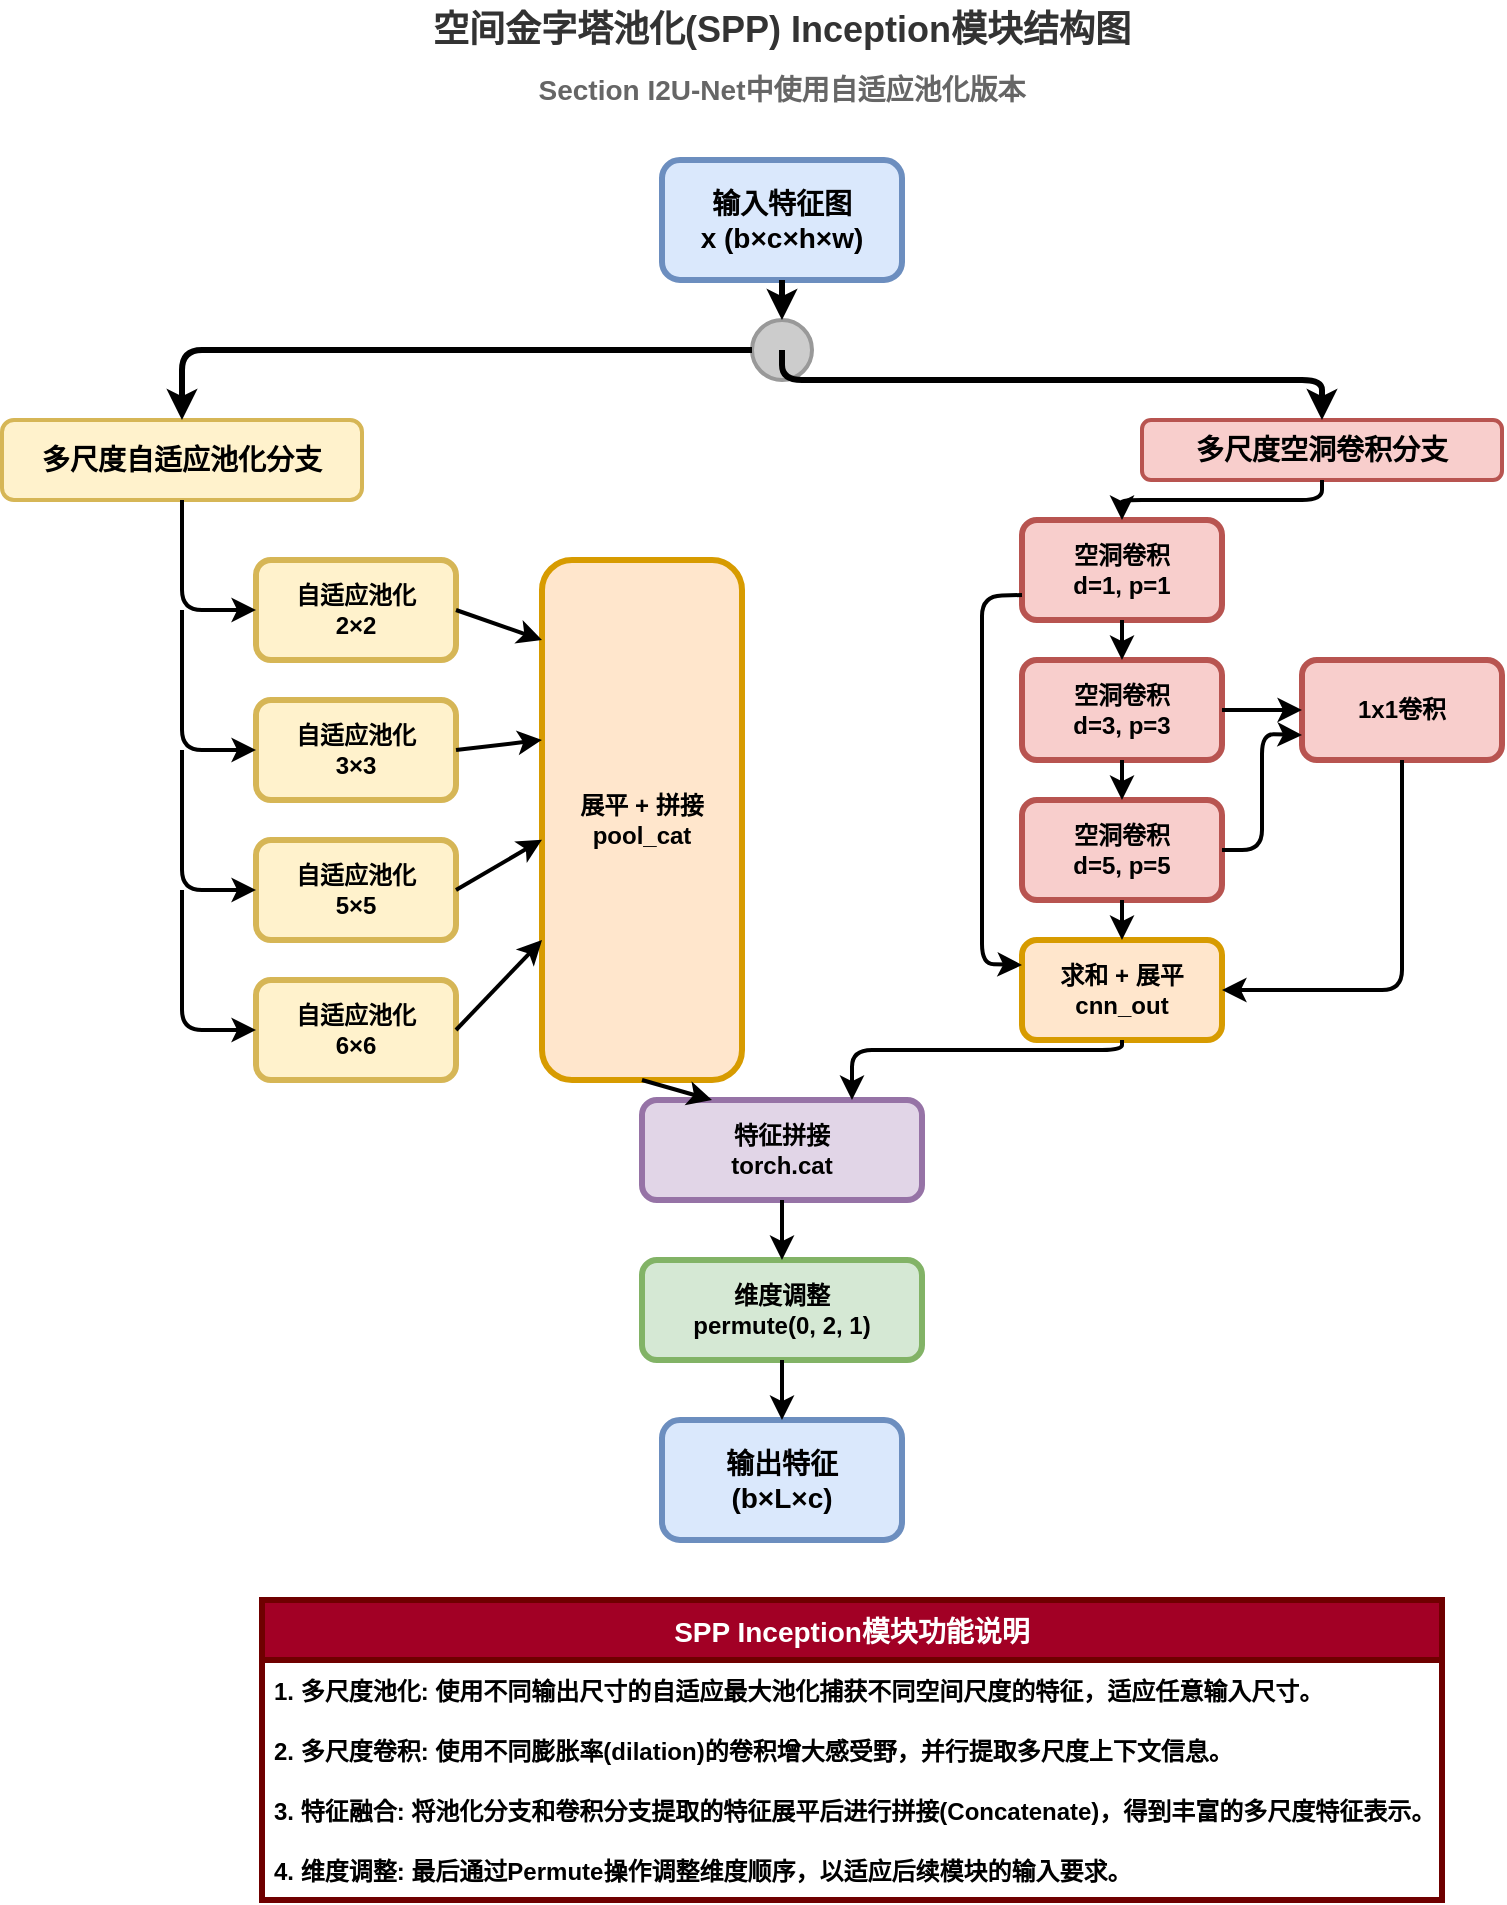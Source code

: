 <mxfile version="26.2.15">
  <diagram id="spp_inception_enhanced" name="空间金字塔池化Inception模块结构图(增强版)">
    <mxGraphModel dx="1411" dy="784" grid="1" gridSize="10" guides="1" tooltips="1" connect="1" arrows="1" fold="1" page="1" pageScale="1" pageWidth="827" pageHeight="1169" math="0" shadow="0">
      <root>
        <mxCell id="0" />
        <mxCell id="1" parent="0" />
        <mxCell id="title" value="空间金字塔池化(SPP) Inception模块结构图" style="text;html=1;strokeColor=none;fillColor=none;align=center;verticalAlign=middle;whiteSpace=wrap;rounded=0;fontStyle=1;fontSize=18;fontColor=#333333;" parent="1" vertex="1">
          <mxGeometry x="140" y="40" width="520" height="30" as="geometry" />
        </mxCell>
        <mxCell id="subtitle" value="Section I2U-Net中使用自适应池化版本" style="text;html=1;strokeColor=none;fillColor=none;align=center;verticalAlign=middle;whiteSpace=wrap;rounded=0;fontStyle=1;fontSize=14;fontColor=#666666;" parent="1" vertex="1">
          <mxGeometry x="140" y="70" width="520" height="30" as="geometry" />
        </mxCell>
        <mxCell id="input" value="输入特征图&#xa;x (b×c×h×w)" style="rounded=1;whiteSpace=wrap;html=1;fillColor=#dae8fc;strokeColor=#6c8ebf;fontStyle=1;fontSize=14;strokeWidth=3;" parent="1" vertex="1">
          <mxGeometry x="340" y="120" width="120" height="60" as="geometry" />
        </mxCell>
        <mxCell id="split_point" value="" style="ellipse;whiteSpace=wrap;html=1;aspect=fixed;fillColor=#cccccc;strokeColor=#999999;strokeWidth=2;" parent="1" vertex="1">
          <mxGeometry x="385" y="200" width="30" height="30" as="geometry" />
        </mxCell>
        <mxCell id="arrow_to_split" value="" style="endArrow=classic;html=1;rounded=1;exitX=0.5;exitY=1;exitDx=0;exitDy=0;entryX=0.5;entryY=0;entryDx=0;entryDy=0;strokeWidth=3;" parent="1" source="input" target="split_point" edge="1">
          <mxGeometry width="50" height="50" relative="1" as="geometry">
            <mxPoint x="400" y="190" as="sourcePoint" />
            <mxPoint x="450" y="140" as="targetPoint" />
          </mxGeometry>
        </mxCell>
        <mxCell id="pool_branch_title" value="多尺度自适应池化分支" style="text;html=1;strokeColor=#D6B656;fillColor=#FFF2CC;align=center;verticalAlign=middle;whiteSpace=wrap;rounded=1;fontStyle=1;fontSize=14;strokeWidth=2;" parent="1" vertex="1">
          <mxGeometry x="10" y="250" width="180" height="40" as="geometry" />
        </mxCell>
        <mxCell id="pool_adaptive_2x2" value="自适应池化&#xa;2×2" style="rounded=1;whiteSpace=wrap;html=1;fillColor=#fff2cc;strokeColor=#d6b656;fontStyle=1;fontSize=12;strokeWidth=3;" parent="1" vertex="1">
          <mxGeometry x="137" y="320" width="100" height="50" as="geometry" />
        </mxCell>
        <mxCell id="pool_adaptive_3x3" value="自适应池化&#xa;3×3" style="rounded=1;whiteSpace=wrap;html=1;fillColor=#fff2cc;strokeColor=#d6b656;fontStyle=1;fontSize=12;strokeWidth=3;" parent="1" vertex="1">
          <mxGeometry x="137" y="390" width="100" height="50" as="geometry" />
        </mxCell>
        <mxCell id="pool_adaptive_5x5" value="自适应池化&#xa;5×5" style="rounded=1;whiteSpace=wrap;html=1;fillColor=#fff2cc;strokeColor=#d6b656;fontStyle=1;fontSize=12;strokeWidth=3;" parent="1" vertex="1">
          <mxGeometry x="137" y="460" width="100" height="50" as="geometry" />
        </mxCell>
        <mxCell id="pool_adaptive_6x6" value="自适应池化&#xa;6×6" style="rounded=1;whiteSpace=wrap;html=1;fillColor=#fff2cc;strokeColor=#d6b656;fontStyle=1;fontSize=12;strokeWidth=3;" parent="1" vertex="1">
          <mxGeometry x="137" y="530" width="100" height="50" as="geometry" />
        </mxCell>
        <mxCell id="flatten_pool" value="展平 + 拼接&#xa;pool_cat" style="rounded=1;whiteSpace=wrap;html=1;fillColor=#ffe6cc;strokeColor=#d79b00;fontStyle=1;fontSize=12;strokeWidth=3;" parent="1" vertex="1">
          <mxGeometry x="280" y="320" width="100" height="260" as="geometry" />
        </mxCell>
        <mxCell id="conv_branch_title" value="多尺度空洞卷积分支" style="text;html=1;strokeColor=#B85450;fillColor=#F8CECC;align=center;verticalAlign=middle;whiteSpace=wrap;rounded=1;fontStyle=1;fontSize=14;strokeWidth=2;" parent="1" vertex="1">
          <mxGeometry x="580" y="250" width="180" height="30" as="geometry" />
        </mxCell>
        <mxCell id="conv_dilate_1" value="空洞卷积&#xa;d=1, p=1" style="rounded=1;whiteSpace=wrap;html=1;fillColor=#f8cecc;strokeColor=#b85450;fontStyle=1;fontSize=12;strokeWidth=3;" parent="1" vertex="1">
          <mxGeometry x="520" y="300" width="100" height="50" as="geometry" />
        </mxCell>
        <mxCell id="conv_dilate_3" value="空洞卷积&#xa;d=3, p=3" style="rounded=1;whiteSpace=wrap;html=1;fillColor=#f8cecc;strokeColor=#b85450;fontStyle=1;fontSize=12;strokeWidth=3;" parent="1" vertex="1">
          <mxGeometry x="520" y="370" width="100" height="50" as="geometry" />
        </mxCell>
        <mxCell id="conv_dilate_5" value="空洞卷积&#xa;d=5, p=5" style="rounded=1;whiteSpace=wrap;html=1;fillColor=#f8cecc;strokeColor=#b85450;fontStyle=1;fontSize=12;strokeWidth=3;" parent="1" vertex="1">
          <mxGeometry x="520" y="440" width="100" height="50" as="geometry" />
        </mxCell>
        <mxCell id="conv_1x1" value="1x1卷积" style="rounded=1;whiteSpace=wrap;html=1;fillColor=#f8cecc;strokeColor=#b85450;fontStyle=1;fontSize=12;strokeWidth=3;" parent="1" vertex="1">
          <mxGeometry x="660" y="370" width="100" height="50" as="geometry" />
        </mxCell>
        <mxCell id="conv_sum" value="求和 + 展平&#xa;cnn_out" style="rounded=1;whiteSpace=wrap;html=1;fillColor=#ffe6cc;strokeColor=#d79b00;fontStyle=1;fontSize=12;strokeWidth=3;" parent="1" vertex="1">
          <mxGeometry x="520" y="510" width="100" height="50" as="geometry" />
        </mxCell>
        <mxCell id="concat_final" value="特征拼接&#xa;torch.cat" style="rounded=1;whiteSpace=wrap;html=1;fillColor=#e1d5e7;strokeColor=#9673a6;fontStyle=1;fontSize=12;strokeWidth=3;" parent="1" vertex="1">
          <mxGeometry x="330" y="590" width="140" height="50" as="geometry" />
        </mxCell>
        <mxCell id="permute_final" value="维度调整&#xa;permute(0, 2, 1)" style="rounded=1;whiteSpace=wrap;html=1;fillColor=#d5e8d4;strokeColor=#82b366;fontStyle=1;fontSize=12;strokeWidth=3;" parent="1" vertex="1">
          <mxGeometry x="330" y="670" width="140" height="50" as="geometry" />
        </mxCell>
        <mxCell id="output" value="输出特征&#xa;(b×L×c)" style="rounded=1;whiteSpace=wrap;html=1;fillColor=#dae8fc;strokeColor=#6c8ebf;fontStyle=1;fontSize=14;strokeWidth=3;" parent="1" vertex="1">
          <mxGeometry x="340" y="750" width="120" height="60" as="geometry" />
        </mxCell>
        <mxCell id="arrow_split_to_pool" value="" style="edgeStyle=orthogonalEdgeStyle;endArrow=classic;html=1;rounded=1;strokeWidth=3;entryX=0.5;entryY=0;entryDx=0;entryDy=0;" parent="1" source="split_point" target="pool_branch_title" edge="1">
          <mxGeometry width="50" height="50" relative="1" as="geometry">
            <mxPoint x="400" y="240" as="sourcePoint" />
            <mxPoint x="170" y="240" as="targetPoint" />
            <Array as="points">
              <mxPoint x="100" y="215" />
            </Array>
          </mxGeometry>
        </mxCell>
        <mxCell id="arrow_split_to_conv" value="" style="edgeStyle=orthogonalEdgeStyle;endArrow=classic;html=1;rounded=1;strokeWidth=3;entryX=0.5;entryY=0;entryDx=0;entryDy=0;" parent="1" target="conv_branch_title" edge="1">
          <mxGeometry width="50" height="50" relative="1" as="geometry">
            <mxPoint x="400" y="215" as="sourcePoint" />
            <mxPoint x="645" y="240" as="targetPoint" />
            <Array as="points">
              <mxPoint x="400" y="230" />
              <mxPoint x="670" y="230" />
            </Array>
          </mxGeometry>
        </mxCell>
        <mxCell id="arrow_p1_flat" value="" style="endArrow=classic;html=1;rounded=1;exitX=1;exitY=0.5;exitDx=0;exitDy=0;entryX=0;entryY=0.154;entryDx=0;entryDy=0;strokeWidth=2;jumpStyle=arc;jumpSize=6;entryPerimeter=0;" parent="1" source="pool_adaptive_2x2" target="flatten_pool" edge="1">
          <mxGeometry width="50" height="50" relative="1" as="geometry">
            <mxPoint x="237" y="343.98" as="sourcePoint" />
            <mxPoint x="280.4" y="343.66" as="targetPoint" />
          </mxGeometry>
        </mxCell>
        <mxCell id="arrow_conv_in_1" value="" style="endArrow=classic;html=1;rounded=1;exitX=0.5;exitY=1;exitDx=0;exitDy=0;entryX=0.5;entryY=0;entryDx=0;entryDy=0;strokeWidth=2;jumpStyle=arc;jumpSize=6;" parent="1" source="conv_branch_title" target="conv_dilate_1" edge="1">
          <mxGeometry width="50" height="50" relative="1" as="geometry">
            <mxPoint x="630" y="290" as="sourcePoint" />
            <mxPoint x="570" y="325" as="targetPoint" />
            <Array as="points">
              <mxPoint x="670" y="290" />
              <mxPoint x="570" y="290" />
            </Array>
          </mxGeometry>
        </mxCell>
        <mxCell id="arrow_conv_in_2" value="" style="endArrow=classic;html=1;rounded=1;exitX=0.5;exitY=1;exitDx=0;exitDy=0;entryX=0.5;entryY=0;entryDx=0;entryDy=0;strokeWidth=2;jumpStyle=arc;jumpSize=6;" parent="1" source="conv_dilate_1" target="conv_dilate_3" edge="1">
          <mxGeometry width="50" height="50" relative="1" as="geometry">
            <mxPoint x="670" y="290" as="sourcePoint" />
            <mxPoint x="570" y="395" as="targetPoint" />
          </mxGeometry>
        </mxCell>
        <mxCell id="arrow_conv_in_3" value="" style="endArrow=classic;html=1;rounded=1;exitX=0.5;exitY=1;exitDx=0;exitDy=0;entryX=0.5;entryY=0;entryDx=0;entryDy=0;strokeWidth=2;jumpStyle=arc;jumpSize=6;" parent="1" source="conv_dilate_3" target="conv_dilate_5" edge="1">
          <mxGeometry width="50" height="50" relative="1" as="geometry">
            <mxPoint x="670" y="290" as="sourcePoint" />
            <mxPoint x="570" y="465" as="targetPoint" />
          </mxGeometry>
        </mxCell>
        <mxCell id="arrow_d3_c1x1" value="" style="endArrow=classic;html=1;rounded=1;exitX=1;exitY=0.5;exitDx=0;exitDy=0;entryX=0;entryY=0.5;entryDx=0;entryDy=0;strokeWidth=2;jumpStyle=arc;jumpSize=6;" parent="1" source="conv_dilate_3" target="conv_1x1" edge="1">
          <mxGeometry width="50" height="50" relative="1" as="geometry">
            <mxPoint x="630" y="395" as="sourcePoint" />
            <mxPoint x="660" y="395" as="targetPoint" />
          </mxGeometry>
        </mxCell>
        <mxCell id="arrow_d5_c1x1" value="" style="endArrow=classic;html=1;rounded=1;exitX=1;exitY=0.5;exitDx=0;exitDy=0;entryX=0;entryY=0.75;entryDx=0;entryDy=0;strokeWidth=2;jumpStyle=arc;jumpSize=10;" parent="1" source="conv_dilate_5" target="conv_1x1" edge="1">
          <mxGeometry width="50" height="50" relative="1" as="geometry">
            <mxPoint x="630" y="452.5" as="sourcePoint" />
            <mxPoint x="660" y="407.5" as="targetPoint" />
            <Array as="points">
              <mxPoint x="640" y="465" />
              <mxPoint x="640" y="407" />
            </Array>
          </mxGeometry>
        </mxCell>
        <mxCell id="arrow_d1_sum" value="" style="endArrow=classic;html=1;rounded=1;exitX=0;exitY=0.75;exitDx=0;exitDy=0;entryX=0;entryY=0.25;entryDx=0;entryDy=0;strokeWidth=2;jumpStyle=arc;jumpSize=10;" parent="1" source="conv_dilate_1" target="conv_sum" edge="1">
          <mxGeometry width="50" height="50" relative="1" as="geometry">
            <mxPoint x="570" y="360" as="sourcePoint" />
            <mxPoint x="570" y="510" as="targetPoint" />
            <Array as="points">
              <mxPoint x="500" y="338" />
              <mxPoint x="500" y="522" />
            </Array>
          </mxGeometry>
        </mxCell>
        <mxCell id="arrow_d5_sum" value="" style="endArrow=classic;html=1;rounded=1;exitX=0.5;exitY=1;exitDx=0;exitDy=0;entryX=0.5;entryY=0;entryDx=0;entryDy=0;strokeWidth=2;jumpStyle=arc;jumpSize=6;" parent="1" source="conv_dilate_5" target="conv_sum" edge="1">
          <mxGeometry width="50" height="50" relative="1" as="geometry">
            <mxPoint x="570" y="495" as="sourcePoint" />
            <mxPoint x="520" y="535" as="targetPoint" />
          </mxGeometry>
        </mxCell>
        <mxCell id="arrow_concat_permute" value="" style="endArrow=classic;html=1;rounded=1;exitX=0.5;exitY=1;exitDx=0;exitDy=0;entryX=0.5;entryY=0;entryDx=0;entryDy=0;strokeWidth=2;jumpStyle=arc;jumpSize=6;" parent="1" source="concat_final" target="permute_final" edge="1">
          <mxGeometry width="50" height="50" relative="1" as="geometry">
            <mxPoint x="400" y="650" as="sourcePoint" />
            <mxPoint x="400" y="670" as="targetPoint" />
          </mxGeometry>
        </mxCell>
        <mxCell id="arrow_permute_output" value="" style="endArrow=classic;html=1;rounded=1;exitX=0.5;exitY=1;exitDx=0;exitDy=0;entryX=0.5;entryY=0;entryDx=0;entryDy=0;strokeWidth=2;jumpStyle=arc;jumpSize=6;" parent="1" source="permute_final" target="output" edge="1">
          <mxGeometry width="50" height="50" relative="1" as="geometry">
            <mxPoint x="400" y="730" as="sourcePoint" />
            <mxPoint x="400" y="750" as="targetPoint" />
          </mxGeometry>
        </mxCell>
        <mxCell id="function_detail_box" value="SPP Inception模块功能说明" style="swimlane;fontStyle=1;childLayout=stackLayout;horizontal=1;startSize=30;horizontalStack=0;resizeParent=1;resizeParentMax=0;resizeLast=0;collapsible=1;marginBottom=0;fontSize=14;strokeWidth=3;fillColor=#a20025;fontColor=#ffffff;strokeColor=#6F0000;" parent="1" vertex="1">
          <mxGeometry x="140" y="840" width="590" height="150" as="geometry" />
        </mxCell>
        <mxCell id="function1" value="1. 多尺度池化: 使用不同输出尺寸的自适应最大池化捕获不同空间尺度的特征，适应任意输入尺寸。" style="text;strokeColor=none;fillColor=none;align=left;verticalAlign=middle;spacingLeft=4;spacingRight=4;overflow=hidden;points=[[0,0.5],[1,0.5]];portConstraint=eastwest;rotatable=0;fontStyle=1;fontSize=12;fontColor=#000000;" parent="function_detail_box" vertex="1">
          <mxGeometry y="30" width="590" height="30" as="geometry" />
        </mxCell>
        <mxCell id="function2" value="2. 多尺度卷积: 使用不同膨胀率(dilation)的卷积增大感受野，并行提取多尺度上下文信息。" style="text;strokeColor=none;fillColor=none;align=left;verticalAlign=middle;spacingLeft=4;spacingRight=4;overflow=hidden;points=[[0,0.5],[1,0.5]];portConstraint=eastwest;rotatable=0;fontStyle=1;fontSize=12;fontColor=#000000;" parent="function_detail_box" vertex="1">
          <mxGeometry y="60" width="590" height="30" as="geometry" />
        </mxCell>
        <mxCell id="function3" value="3. 特征融合: 将池化分支和卷积分支提取的特征展平后进行拼接(Concatenate)，得到丰富的多尺度特征表示。" style="text;strokeColor=none;fillColor=none;align=left;verticalAlign=middle;spacingLeft=4;spacingRight=4;overflow=hidden;points=[[0,0.5],[1,0.5]];portConstraint=eastwest;rotatable=0;fontStyle=1;fontSize=12;fontColor=#000000;" parent="function_detail_box" vertex="1">
          <mxGeometry y="90" width="590" height="30" as="geometry" />
        </mxCell>
        <mxCell id="function4" value="4. 维度调整: 最后通过Permute操作调整维度顺序，以适应后续模块的输入要求。" style="text;strokeColor=none;fillColor=none;align=left;verticalAlign=middle;spacingLeft=4;spacingRight=4;overflow=hidden;points=[[0,0.5],[1,0.5]];portConstraint=eastwest;rotatable=0;fontStyle=1;fontSize=12;fontColor=#000000;" parent="function_detail_box" vertex="1">
          <mxGeometry y="120" width="590" height="30" as="geometry" />
        </mxCell>
        <!-- 连接到池化层2x2的箭头 -->
        <mxCell id="pool_branch_to_2x2" value="" style="endArrow=classic;html=1;rounded=1;entryX=0;entryY=0.5;entryDx=0;entryDy=0;strokeWidth=2;exitX=0.5;exitY=1;exitDx=0;exitDy=0;" parent="1" source="pool_branch_title" target="pool_adaptive_2x2" edge="1">
          <mxGeometry width="50" height="50" relative="1" as="geometry">
            <mxPoint x="100" y="300" as="sourcePoint" />
            <mxPoint x="137" y="345" as="targetPoint" />
            <Array as="points">
              <mxPoint x="100" y="345" />
            </Array>
          </mxGeometry>
        </mxCell>
        <!-- 连接到池化层3x3的箭头 -->
        <mxCell id="pool_branch_to_3x3" value="" style="endArrow=classic;html=1;rounded=1;entryX=0;entryY=0.5;entryDx=0;entryDy=0;strokeWidth=2;" parent="1" target="pool_adaptive_3x3" edge="1">
          <mxGeometry width="50" height="50" relative="1" as="geometry">
            <mxPoint x="100" y="345" as="sourcePoint" />
            <mxPoint x="137" y="414.58" as="targetPoint" />
            <Array as="points">
              <mxPoint x="100" y="415" />
            </Array>
          </mxGeometry>
        </mxCell>
        <!-- 连接到池化层5x5的箭头 -->
        <mxCell id="pool_branch_to_5x5" value="" style="endArrow=classic;html=1;rounded=1;entryX=0;entryY=0.5;entryDx=0;entryDy=0;strokeWidth=2;" parent="1" target="pool_adaptive_5x5" edge="1">
          <mxGeometry width="50" height="50" relative="1" as="geometry">
            <mxPoint x="100" y="415" as="sourcePoint" />
            <mxPoint x="137" y="484.58" as="targetPoint" />
            <Array as="points">
              <mxPoint x="100" y="485" />
            </Array>
          </mxGeometry>
        </mxCell>
        <!-- 连接到池化层6x6的箭头 -->
        <mxCell id="pool_branch_to_6x6" value="" style="endArrow=classic;html=1;rounded=1;entryX=0;entryY=0.5;entryDx=0;entryDy=0;strokeWidth=2;" parent="1" target="pool_adaptive_6x6" edge="1">
          <mxGeometry width="50" height="50" relative="1" as="geometry">
            <mxPoint x="100" y="485" as="sourcePoint" />
            <mxPoint x="137" y="555" as="targetPoint" />
            <Array as="points">
              <mxPoint x="100" y="555" />
            </Array>
          </mxGeometry>
        </mxCell>
        <!-- 连接池化层3x3到flatten的箭头 -->
        <mxCell id="pool_3x3_to_flatten" value="" style="endArrow=classic;html=1;rounded=1;exitX=1;exitY=0.5;exitDx=0;exitDy=0;entryX=0;entryY=0.346;entryDx=0;entryDy=0;strokeWidth=2;jumpStyle=arc;jumpSize=8;entryPerimeter=0;" parent="1" source="pool_adaptive_3x3" target="flatten_pool" edge="1">
          <mxGeometry width="50" height="50" relative="1" as="geometry">
            <mxPoint x="237" y="415" as="sourcePoint" />
            <mxPoint x="280" y="415" as="targetPoint" />
          </mxGeometry>
        </mxCell>
        <!-- 连接池化层5x5到flatten的箭头 -->
        <mxCell id="pool_5x5_to_flatten" value="" style="endArrow=classic;html=1;rounded=1;exitX=1;exitY=0.5;exitDx=0;exitDy=0;entryX=0;entryY=0.538;entryDx=0;entryDy=0;strokeWidth=2;jumpStyle=arc;jumpSize=8;entryPerimeter=0;" parent="1" source="pool_adaptive_5x5" target="flatten_pool" edge="1">
          <mxGeometry width="50" height="50" relative="1" as="geometry">
            <mxPoint x="237" y="485" as="sourcePoint" />
            <mxPoint x="280" y="485" as="targetPoint" />
          </mxGeometry>
        </mxCell>
        <!-- 连接池化层6x6到flatten的箭头 -->
        <mxCell id="pool_6x6_to_flatten" value="" style="endArrow=classic;html=1;rounded=1;exitX=1;exitY=0.5;exitDx=0;exitDy=0;entryX=0;entryY=0.731;entryDx=0;entryDy=0;strokeWidth=2;jumpStyle=arc;jumpSize=8;entryPerimeter=0;" parent="1" source="pool_adaptive_6x6" target="flatten_pool" edge="1">
          <mxGeometry width="50" height="50" relative="1" as="geometry">
            <mxPoint x="237" y="555" as="sourcePoint" />
            <mxPoint x="280" y="555" as="targetPoint" />
          </mxGeometry>
        </mxCell>
        <!-- 连接1x1卷积到求和的箭头 -->
        <mxCell id="conv_1x1_to_sum" value="" style="endArrow=classic;html=1;rounded=1;exitX=0.5;exitY=1;exitDx=0;exitDy=0;entryX=1;entryY=0.5;entryDx=0;entryDy=0;strokeWidth=2;jumpStyle=arc;jumpSize=8;" parent="1" source="conv_1x1" target="conv_sum" edge="1">
          <mxGeometry width="50" height="50" relative="1" as="geometry">
            <mxPoint x="710" y="430" as="sourcePoint" />
            <mxPoint x="620" y="535" as="targetPoint" />
            <Array as="points">
              <mxPoint x="710" y="535" />
            </Array>
          </mxGeometry>
        </mxCell>
        <!-- 连接flatten_pool到concat_final的箭头 -->
        <mxCell id="flatten_to_concat" value="" style="endArrow=classic;html=1;rounded=1;exitX=0.5;exitY=1;exitDx=0;exitDy=0;entryX=0.25;entryY=0;entryDx=0;entryDy=0;strokeWidth=2;jumpStyle=arc;jumpSize=8;" parent="1" source="flatten_pool" target="concat_final" edge="1">
          <mxGeometry width="50" height="50" relative="1" as="geometry">
            <mxPoint x="330" y="590" as="sourcePoint" />
            <mxPoint x="365" y="590" as="targetPoint" />
          </mxGeometry>
        </mxCell>
        <!-- 连接conv_sum到concat_final的箭头 -->
        <mxCell id="sum_to_concat" value="" style="endArrow=classic;html=1;rounded=1;exitX=0.5;exitY=1;exitDx=0;exitDy=0;entryX=0.75;entryY=0;entryDx=0;entryDy=0;strokeWidth=2;jumpStyle=arc;jumpSize=8;" parent="1" source="conv_sum" target="concat_final" edge="1">
          <mxGeometry width="50" height="50" relative="1" as="geometry">
            <mxPoint x="570" y="565" as="sourcePoint" />
            <mxPoint x="435" y="590" as="targetPoint" />
            <Array as="points">
              <mxPoint x="570" y="565" />
              <mxPoint x="435" y="565" />
            </Array>
          </mxGeometry>
        </mxCell>
      </root>
    </mxGraphModel>
  </diagram>
</mxfile>

